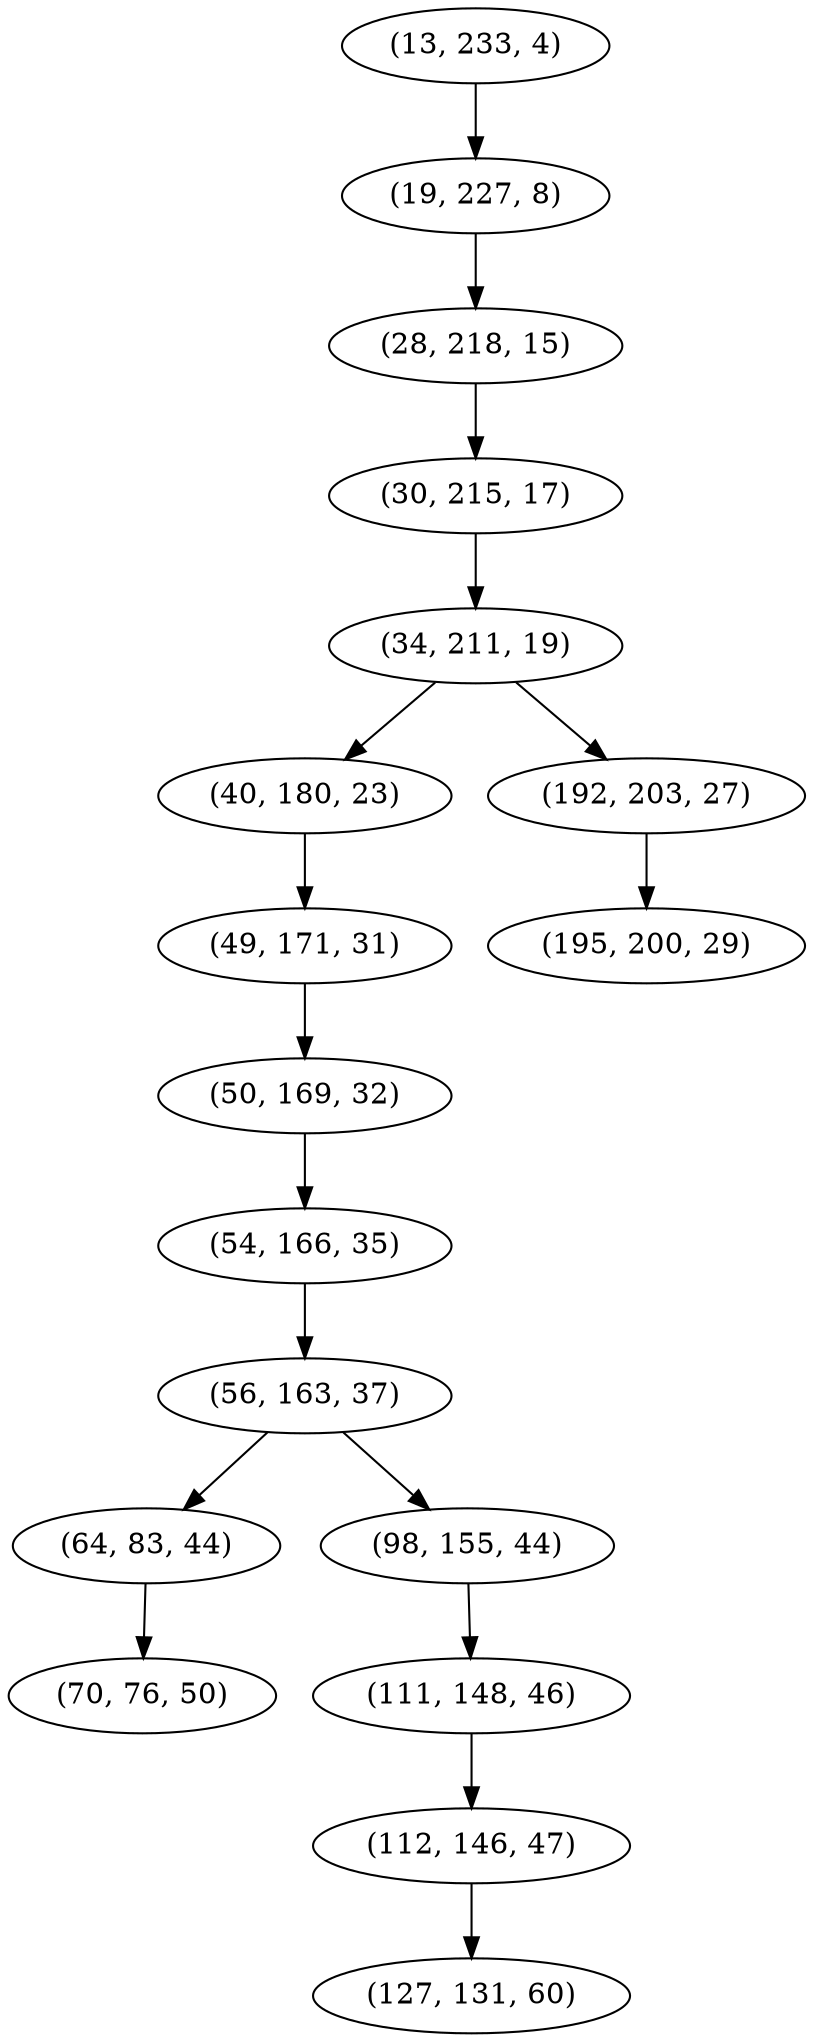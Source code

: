 digraph tree {
    "(13, 233, 4)";
    "(19, 227, 8)";
    "(28, 218, 15)";
    "(30, 215, 17)";
    "(34, 211, 19)";
    "(40, 180, 23)";
    "(49, 171, 31)";
    "(50, 169, 32)";
    "(54, 166, 35)";
    "(56, 163, 37)";
    "(64, 83, 44)";
    "(70, 76, 50)";
    "(98, 155, 44)";
    "(111, 148, 46)";
    "(112, 146, 47)";
    "(127, 131, 60)";
    "(192, 203, 27)";
    "(195, 200, 29)";
    "(13, 233, 4)" -> "(19, 227, 8)";
    "(19, 227, 8)" -> "(28, 218, 15)";
    "(28, 218, 15)" -> "(30, 215, 17)";
    "(30, 215, 17)" -> "(34, 211, 19)";
    "(34, 211, 19)" -> "(40, 180, 23)";
    "(34, 211, 19)" -> "(192, 203, 27)";
    "(40, 180, 23)" -> "(49, 171, 31)";
    "(49, 171, 31)" -> "(50, 169, 32)";
    "(50, 169, 32)" -> "(54, 166, 35)";
    "(54, 166, 35)" -> "(56, 163, 37)";
    "(56, 163, 37)" -> "(64, 83, 44)";
    "(56, 163, 37)" -> "(98, 155, 44)";
    "(64, 83, 44)" -> "(70, 76, 50)";
    "(98, 155, 44)" -> "(111, 148, 46)";
    "(111, 148, 46)" -> "(112, 146, 47)";
    "(112, 146, 47)" -> "(127, 131, 60)";
    "(192, 203, 27)" -> "(195, 200, 29)";
}
